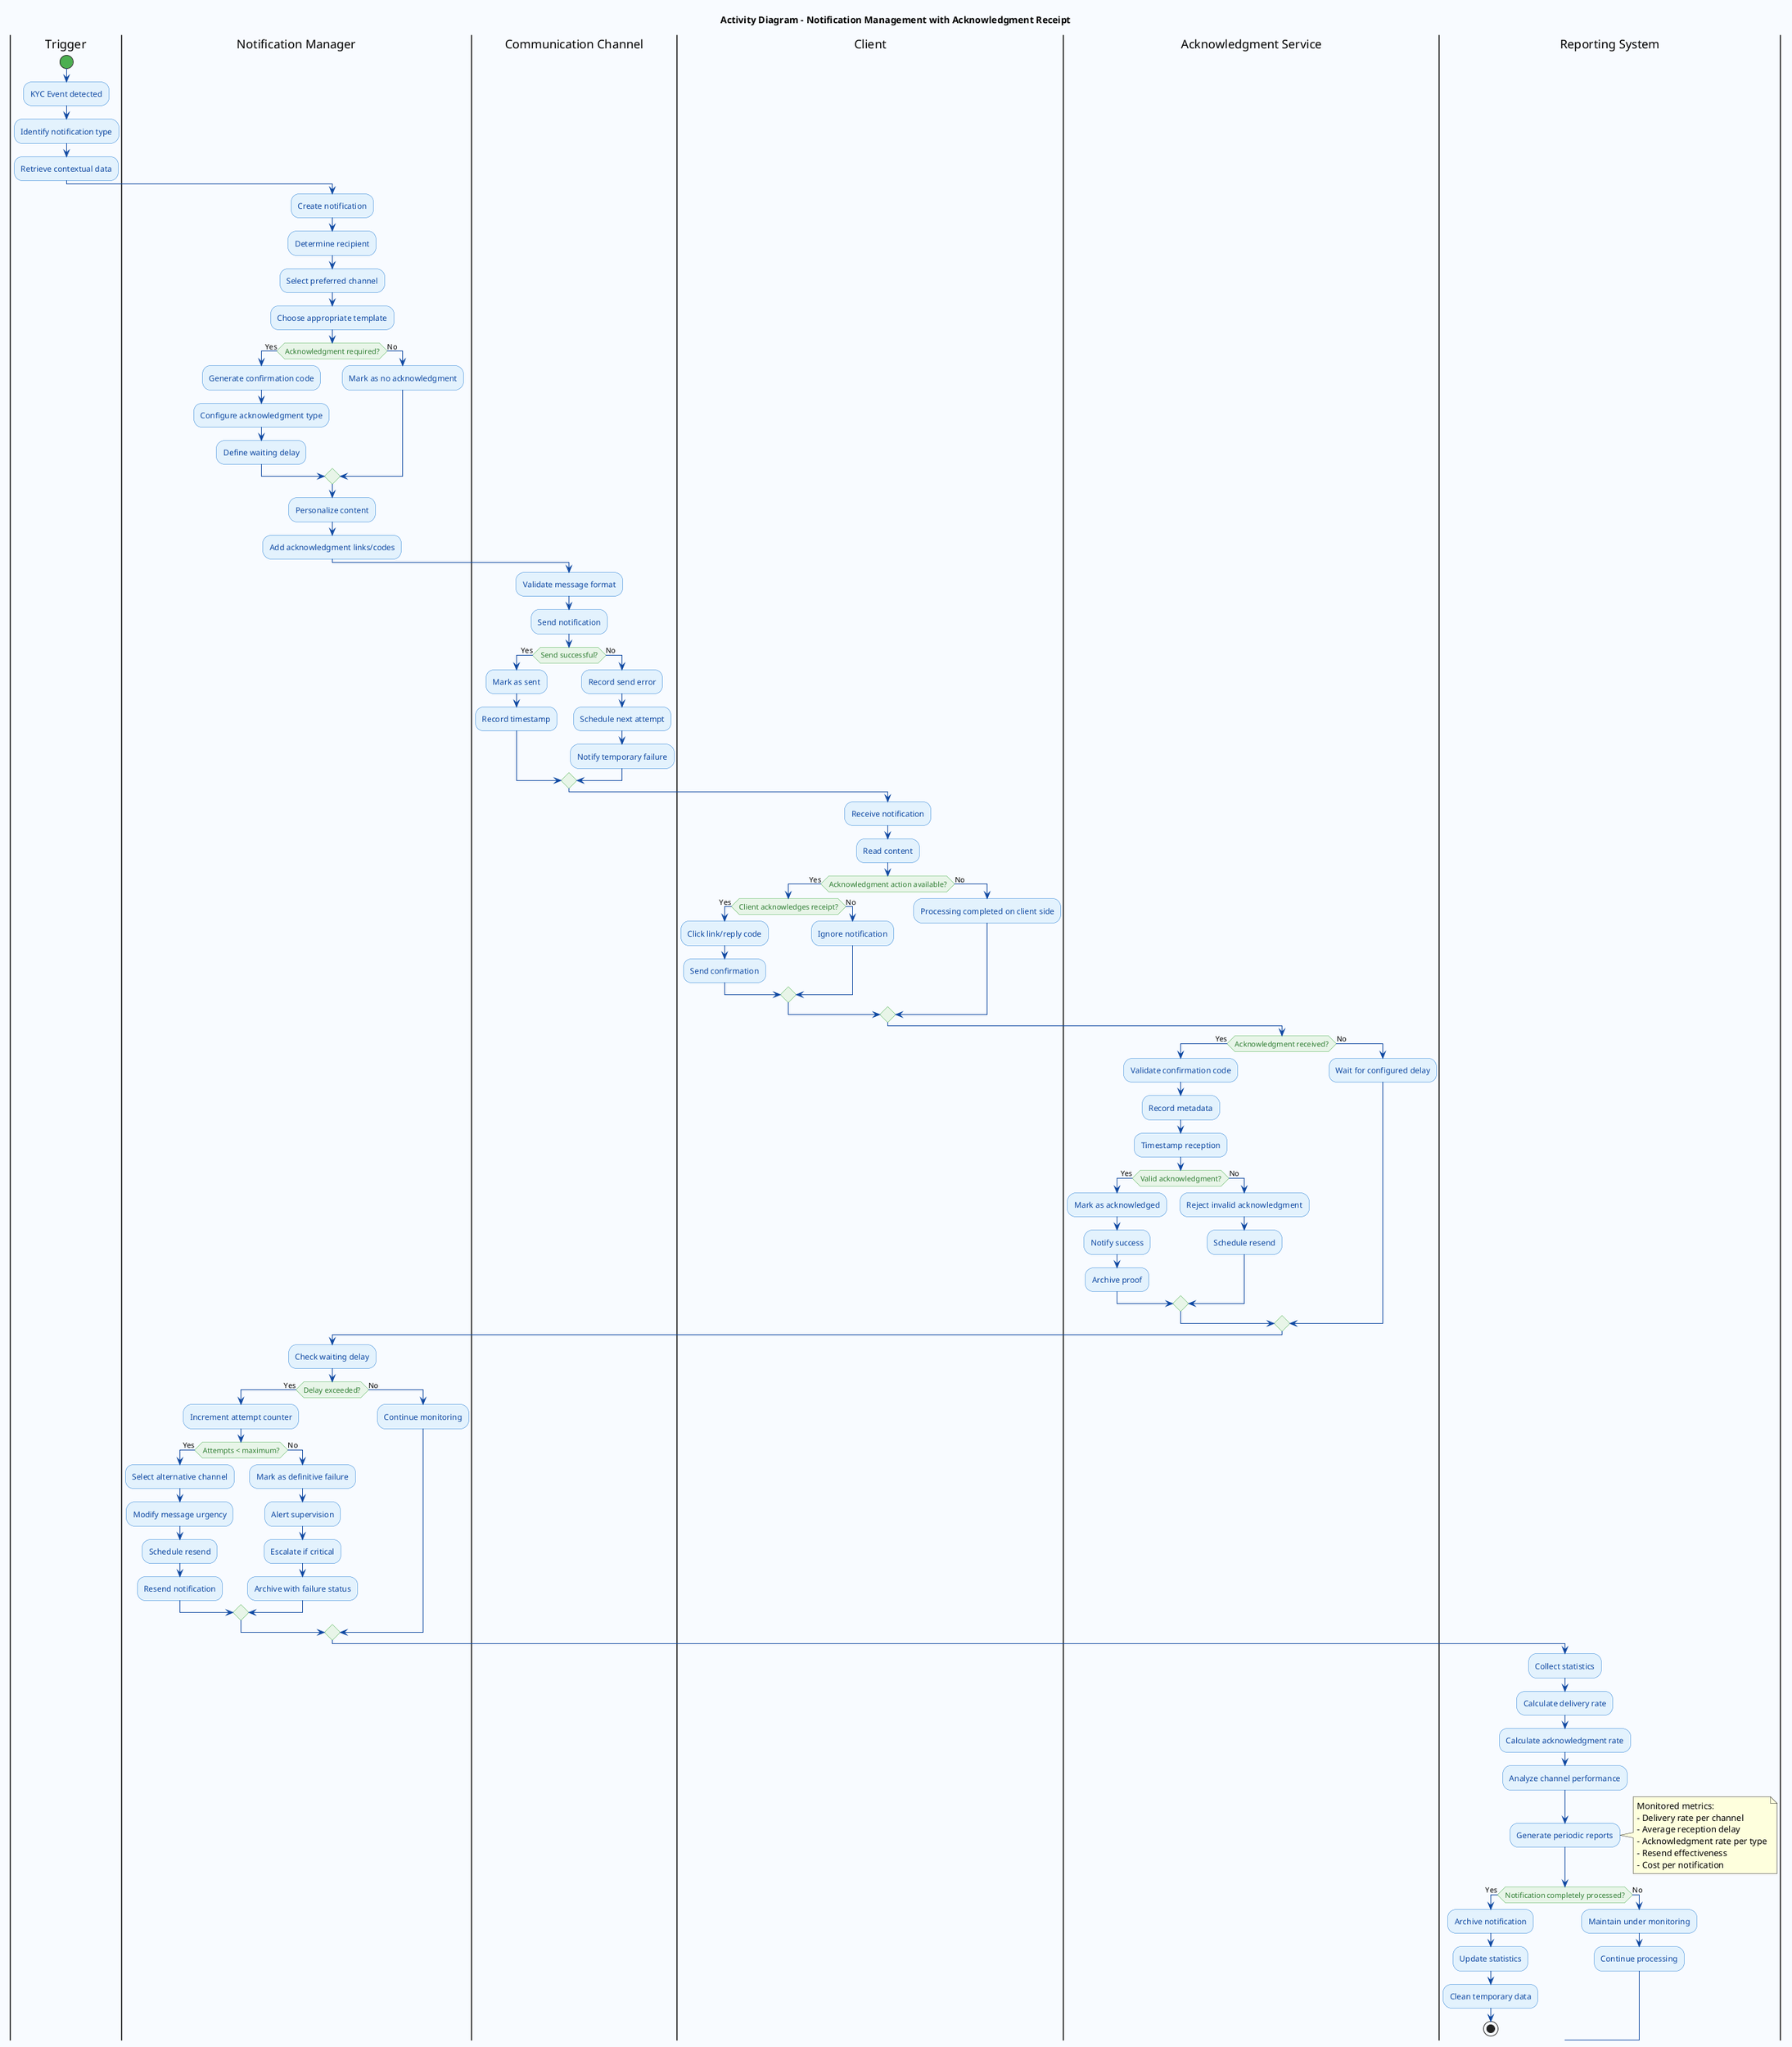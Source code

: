 @startuml NotificationManagementActivityDiagram
skinparam backgroundColor #F8FBFF
skinparam activity {
    StartColor #4CAF50
    EndColor #F44336
    BarColor #0D47A1
    ArrowColor #0D47A1
    BackgroundColor #E3F2FD
    BorderColor #1976D2
    FontColor #0D47A1
    DiamondBackgroundColor #E8F5E8
    DiamondBorderColor #4CAF50
    DiamondFontColor #2E7D32
}

title Activity Diagram - Notification Management with Acknowledgment Receipt

|Trigger|
start
:KYC Event detected;
:Identify notification type;
:Retrieve contextual data;

|Notification Manager|
:Create notification;
:Determine recipient;
:Select preferred channel;
:Choose appropriate template;

if (Acknowledgment required?) then (Yes)
    :Generate confirmation code;
    :Configure acknowledgment type;
    :Define waiting delay;
else (No)
    :Mark as no acknowledgment;
endif

:Personalize content;
:Add acknowledgment links/codes;

|Communication Channel|
:Validate message format;
:Send notification;

if (Send successful?) then (Yes)
    :Mark as sent;
    :Record timestamp;
else (No)
    :Record send error;
    :Schedule next attempt;
    :Notify temporary failure;
endif

|Client|
:Receive notification;
:Read content;

if (Acknowledgment action available?) then (Yes)
    if (Client acknowledges receipt?) then (Yes)
        :Click link/reply code;
        :Send confirmation;
    else (No)
        :Ignore notification;
    endif
else (No)
    :Processing completed on client side;
endif

|Acknowledgment Service|
if (Acknowledgment received?) then (Yes)
    :Validate confirmation code;
    :Record metadata;
    :Timestamp reception;
    
    if (Valid acknowledgment?) then (Yes)
        :Mark as acknowledged;
        :Notify success;
        :Archive proof;
    else (No)
        :Reject invalid acknowledgment;
        :Schedule resend;
    endif
else (No)
    :Wait for configured delay;
endif

|Notification Manager|
:Check waiting delay;

if (Delay exceeded?) then (Yes)
    :Increment attempt counter;
    
    if (Attempts < maximum?) then (Yes)
        :Select alternative channel;
        :Modify message urgency;
        :Schedule resend;
        :Resend notification;
    else (No)
        :Mark as definitive failure;
        :Alert supervision;
        :Escalate if critical;
        :Archive with failure status;
    endif
else (No)
    :Continue monitoring;
endif

|Reporting System|
:Collect statistics;
:Calculate delivery rate;
:Calculate acknowledgment rate;
:Analyze channel performance;
:Generate periodic reports;

note right
    Monitored metrics:
    - Delivery rate per channel
    - Average reception delay
    - Acknowledgment rate per type
    - Resend effectiveness
    - Cost per notification
end note

if (Notification completely processed?) then (Yes)
    :Archive notification;
    :Update statistics;
    :Clean temporary data;
    stop
else (No)
    :Maintain under monitoring;
    :Continue processing;
endif

@enduml
